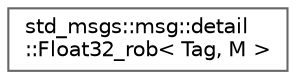 digraph "类继承关系图"
{
 // INTERACTIVE_SVG=YES
 // LATEX_PDF_SIZE
  bgcolor="transparent";
  edge [fontname=Helvetica,fontsize=10,labelfontname=Helvetica,labelfontsize=10];
  node [fontname=Helvetica,fontsize=10,shape=box,height=0.2,width=0.4];
  rankdir="LR";
  Node0 [id="Node000000",label="std_msgs::msg::detail\l::Float32_rob\< Tag, M \>",height=0.2,width=0.4,color="grey40", fillcolor="white", style="filled",URL="$d8/d22/structstd__msgs_1_1msg_1_1detail_1_1Float32__rob.html",tooltip=" "];
}
